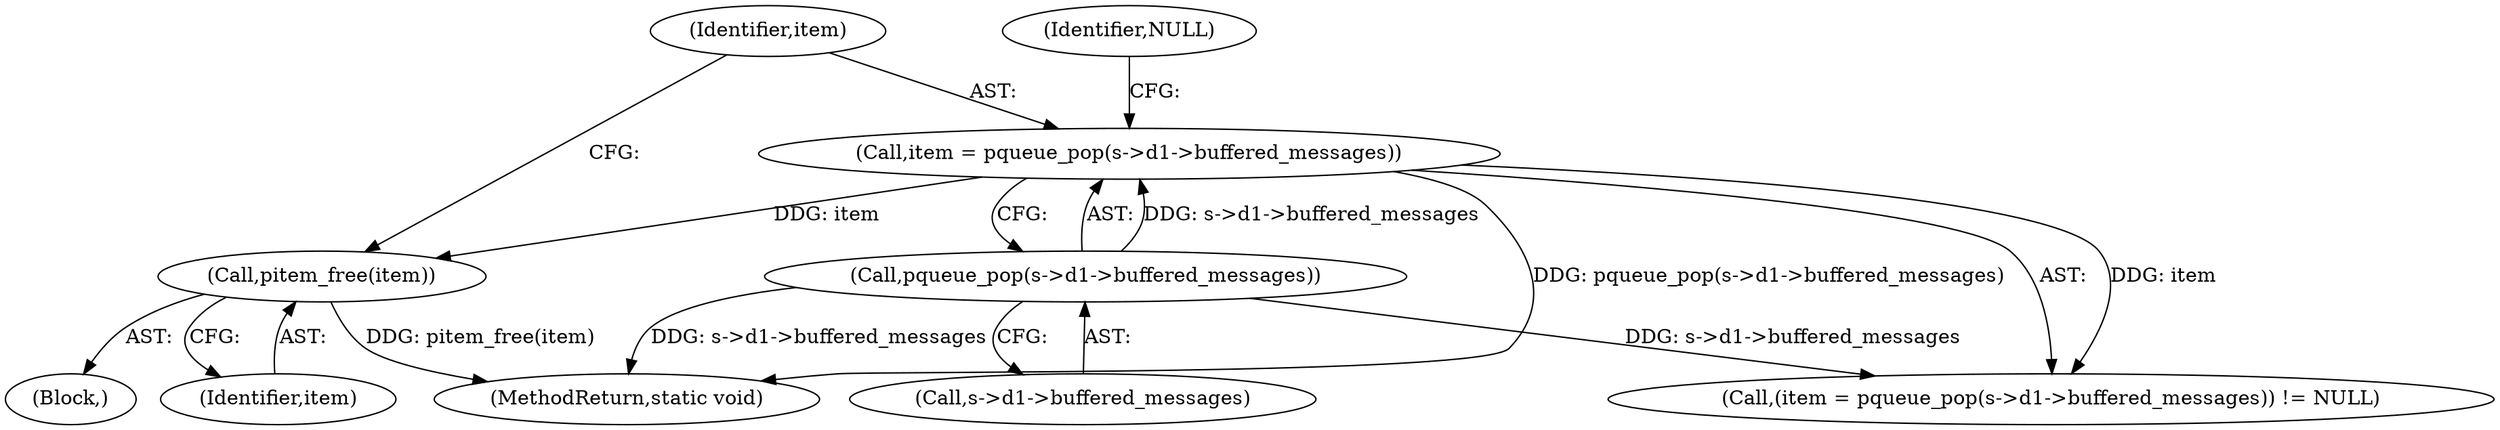 digraph "0_openssl_470990fee0182566d439ef7e82d1abf18b7085d7@API" {
"1000217" [label="(Call,pitem_free(item))"];
"1000194" [label="(Call,item = pqueue_pop(s->d1->buffered_messages))"];
"1000196" [label="(Call,pqueue_pop(s->d1->buffered_messages))"];
"1000203" [label="(Block,)"];
"1000195" [label="(Identifier,item)"];
"1000194" [label="(Call,item = pqueue_pop(s->d1->buffered_messages))"];
"1000275" [label="(MethodReturn,static void)"];
"1000193" [label="(Call,(item = pqueue_pop(s->d1->buffered_messages)) != NULL)"];
"1000202" [label="(Identifier,NULL)"];
"1000217" [label="(Call,pitem_free(item))"];
"1000218" [label="(Identifier,item)"];
"1000196" [label="(Call,pqueue_pop(s->d1->buffered_messages))"];
"1000197" [label="(Call,s->d1->buffered_messages)"];
"1000217" -> "1000203"  [label="AST: "];
"1000217" -> "1000218"  [label="CFG: "];
"1000218" -> "1000217"  [label="AST: "];
"1000195" -> "1000217"  [label="CFG: "];
"1000217" -> "1000275"  [label="DDG: pitem_free(item)"];
"1000194" -> "1000217"  [label="DDG: item"];
"1000194" -> "1000193"  [label="AST: "];
"1000194" -> "1000196"  [label="CFG: "];
"1000195" -> "1000194"  [label="AST: "];
"1000196" -> "1000194"  [label="AST: "];
"1000202" -> "1000194"  [label="CFG: "];
"1000194" -> "1000275"  [label="DDG: pqueue_pop(s->d1->buffered_messages)"];
"1000194" -> "1000193"  [label="DDG: item"];
"1000196" -> "1000194"  [label="DDG: s->d1->buffered_messages"];
"1000196" -> "1000197"  [label="CFG: "];
"1000197" -> "1000196"  [label="AST: "];
"1000196" -> "1000275"  [label="DDG: s->d1->buffered_messages"];
"1000196" -> "1000193"  [label="DDG: s->d1->buffered_messages"];
}
